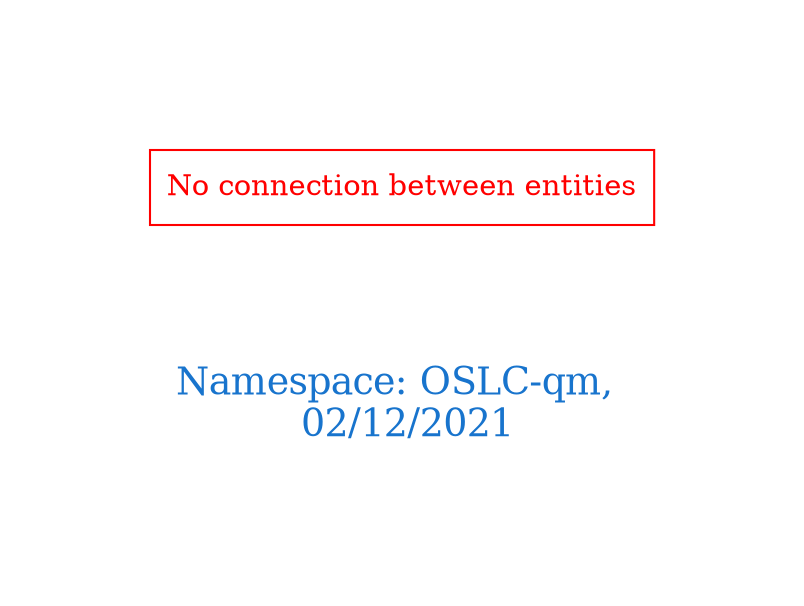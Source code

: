 digraph OGIT_ontology {
 graph [ rankdir= LR,pad=1 
fontsize = 18,
fontcolor= dodgerblue3,label = "\n\n\nNamespace: OSLC-qm, \n 02/12/2021"];
node[shape=polygon];
edge [  color="gray81"];

"No connection between entities" [fontcolor = "red",color="red", shape="polygon"]
}
